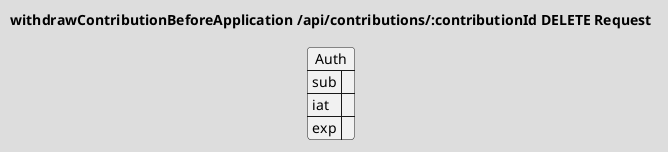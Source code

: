 @startuml withdrawContributionBeforeApplication-Request
!theme toy
title "withdrawContributionBeforeApplication /api/contributions/:contributionId DELETE Request"

json Auth {
    "sub": "",
    "iat": "",
    "exp": ""
}
@enduml
@startuml withdrawContributionBeforeApplication-Response
!theme toy
title "withdrawContributionBeforeApplication /api/contributions/:contributionId DELETE Response"
@enduml
